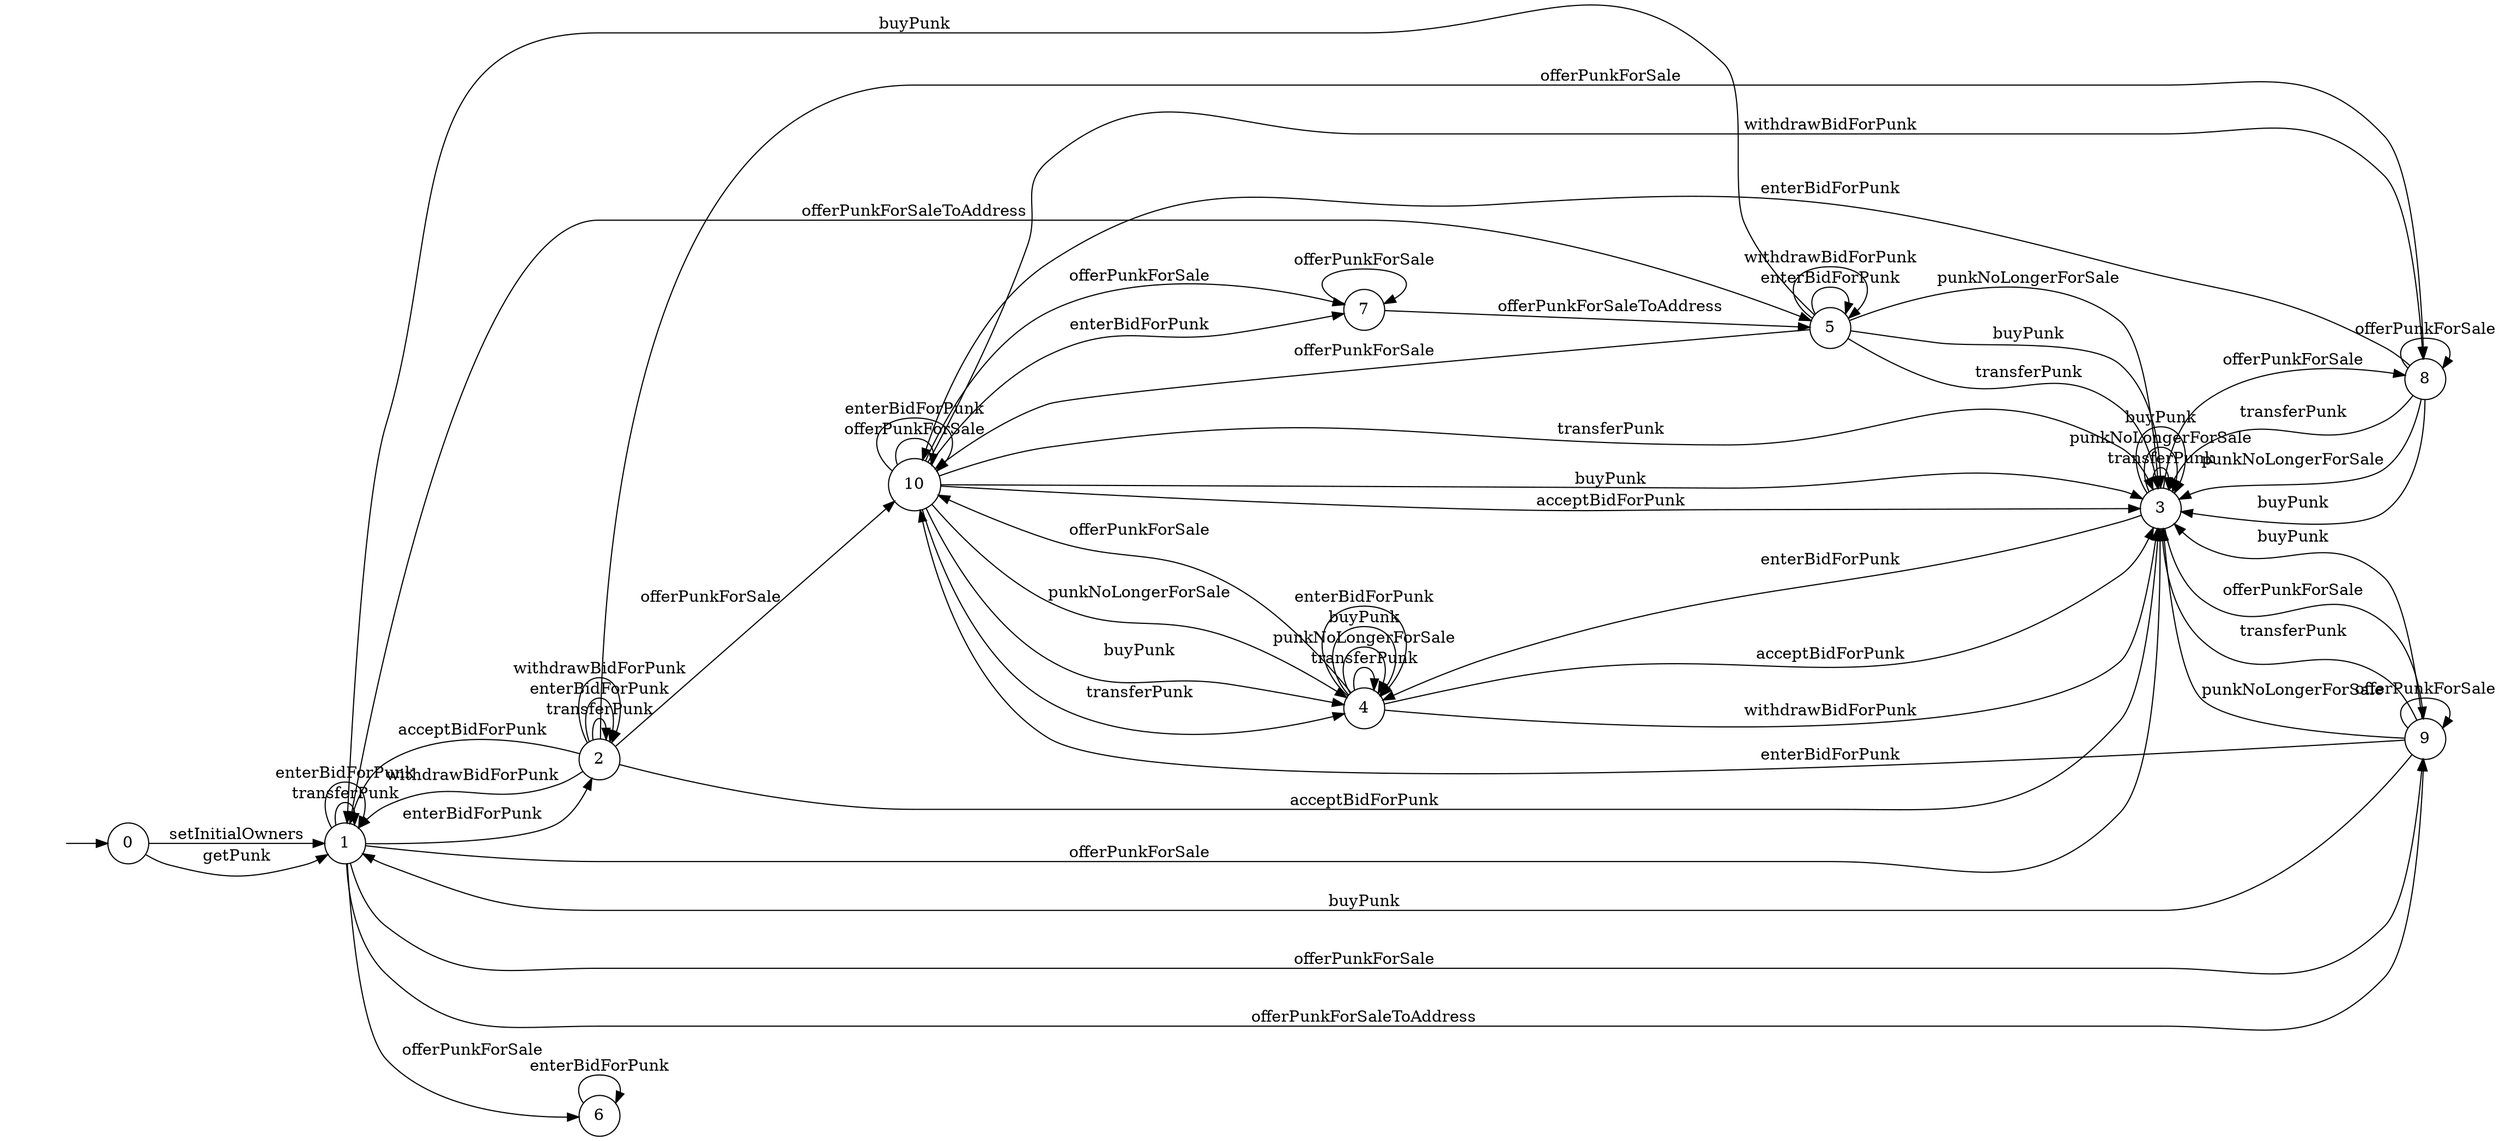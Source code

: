 digraph "/home/liuye/Project/InvConPlus/Dapp-Automata-data/result/model/0xb47e3cd837ddf8e4c57f05d70ab865de6e193bbb/CryptoPunksMarket/FSM-11" {
	graph [rankdir=LR]
	"" [label="" shape=plaintext]
	4 [label=4 shape=circle]
	1 [label=1 shape=circle]
	8 [label=8 shape=circle]
	0 [label=0 shape=circle]
	2 [label=2 shape=circle]
	3 [label=3 shape=circle]
	9 [label=9 shape=circle]
	6 [label=6 shape=circle]
	7 [label=7 shape=circle]
	10 [label=10 shape=circle]
	5 [label=5 shape=circle]
	"" -> 0 [label=""]
	0 -> 1 [label=setInitialOwners]
	0 -> 1 [label=getPunk]
	1 -> 1 [label=transferPunk]
	1 -> 9 [label=offerPunkForSale]
	1 -> 3 [label=offerPunkForSale]
	1 -> 6 [label=offerPunkForSale]
	1 -> 5 [label=offerPunkForSaleToAddress]
	1 -> 9 [label=offerPunkForSaleToAddress]
	1 -> 2 [label=enterBidForPunk]
	1 -> 1 [label=enterBidForPunk]
	5 -> 3 [label=transferPunk]
	5 -> 3 [label=punkNoLongerForSale]
	5 -> 10 [label=offerPunkForSale]
	5 -> 1 [label=buyPunk]
	5 -> 3 [label=buyPunk]
	5 -> 5 [label=enterBidForPunk]
	5 -> 5 [label=withdrawBidForPunk]
	10 -> 4 [label=transferPunk]
	10 -> 3 [label=transferPunk]
	10 -> 4 [label=punkNoLongerForSale]
	10 -> 10 [label=offerPunkForSale]
	10 -> 7 [label=offerPunkForSale]
	10 -> 4 [label=buyPunk]
	10 -> 3 [label=buyPunk]
	10 -> 10 [label=enterBidForPunk]
	10 -> 7 [label=enterBidForPunk]
	10 -> 3 [label=acceptBidForPunk]
	10 -> 8 [label=withdrawBidForPunk]
	9 -> 3 [label=transferPunk]
	9 -> 3 [label=punkNoLongerForSale]
	9 -> 9 [label=offerPunkForSale]
	9 -> 1 [label=buyPunk]
	9 -> 3 [label=buyPunk]
	9 -> 10 [label=enterBidForPunk]
	8 -> 3 [label=transferPunk]
	8 -> 3 [label=punkNoLongerForSale]
	8 -> 8 [label=offerPunkForSale]
	8 -> 3 [label=buyPunk]
	8 -> 10 [label=enterBidForPunk]
	7 -> 7 [label=offerPunkForSale]
	7 -> 5 [label=offerPunkForSaleToAddress]
	6 -> 6 [label=enterBidForPunk]
	4 -> 4 [label=transferPunk]
	4 -> 4 [label=punkNoLongerForSale]
	4 -> 10 [label=offerPunkForSale]
	4 -> 4 [label=buyPunk]
	4 -> 4 [label=enterBidForPunk]
	4 -> 3 [label=acceptBidForPunk]
	4 -> 3 [label=withdrawBidForPunk]
	3 -> 3 [label=transferPunk]
	3 -> 3 [label=punkNoLongerForSale]
	3 -> 9 [label=offerPunkForSale]
	3 -> 8 [label=offerPunkForSale]
	3 -> 3 [label=buyPunk]
	3 -> 4 [label=enterBidForPunk]
	2 -> 2 [label=transferPunk]
	2 -> 10 [label=offerPunkForSale]
	2 -> 8 [label=offerPunkForSale]
	2 -> 2 [label=enterBidForPunk]
	2 -> 1 [label=acceptBidForPunk]
	2 -> 3 [label=acceptBidForPunk]
	2 -> 2 [label=withdrawBidForPunk]
	2 -> 1 [label=withdrawBidForPunk]
}
